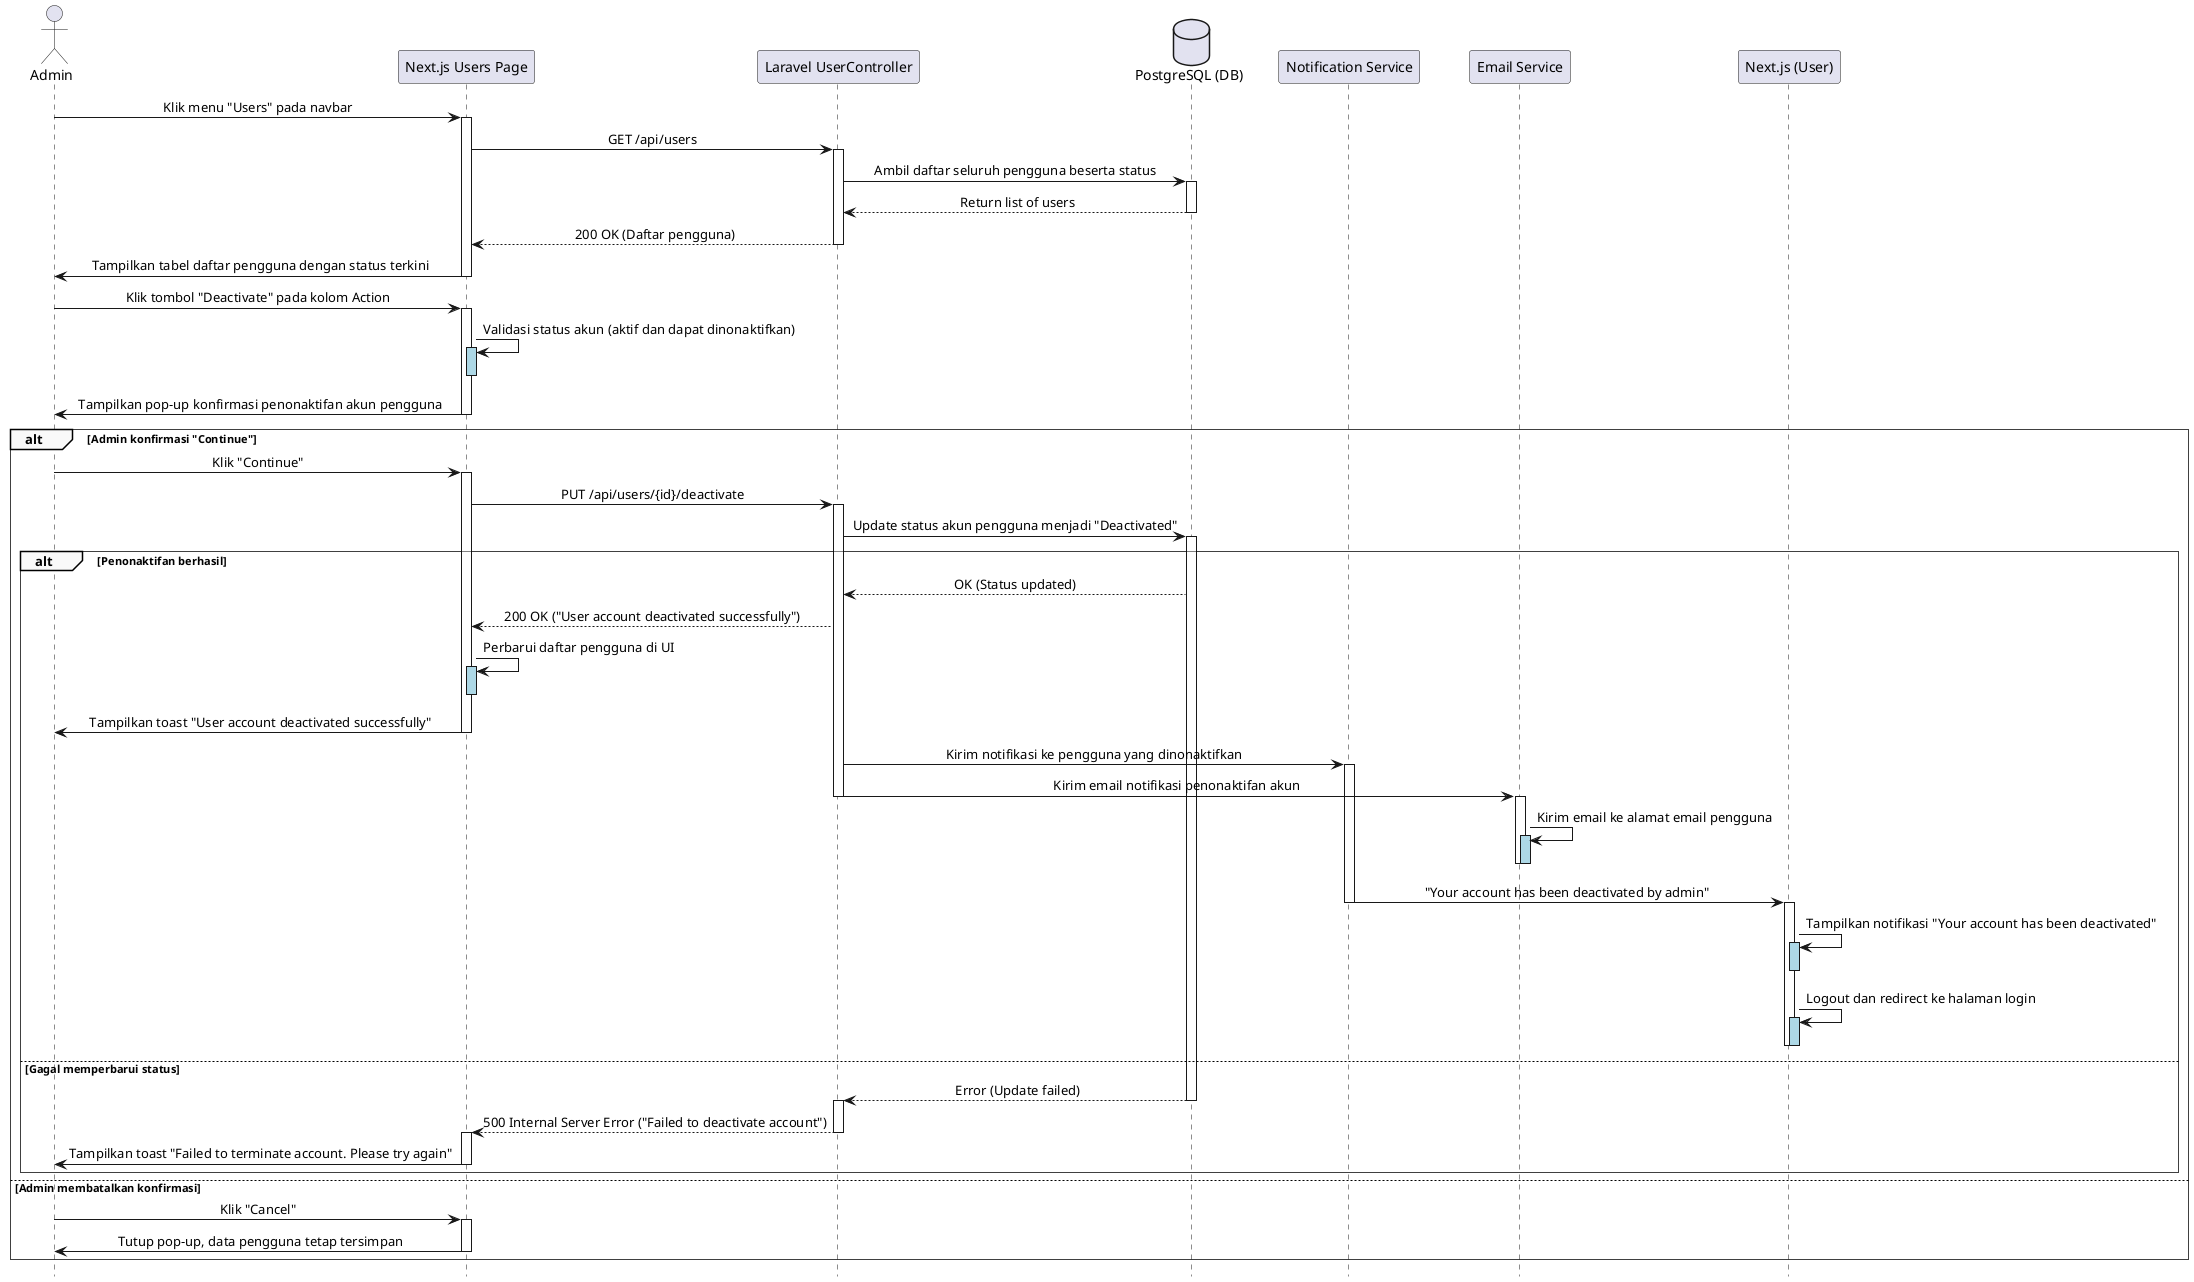 @startuml
' === Styling ===
skinparam sequence {
    LifelineFooterStrategy none
    MessageAlign center
    ArrowThickness 1
    ParticipantPadding 20
    GroupBorderThickness 0.5
    GroupBackgroundColor #F9F9F9
}
hide footbox

' === Participants ===
actor Admin
participant "Next.js Users Page" as FE
participant "Laravel UserController" as BE
database "PostgreSQL (DB)" as DB
participant "Notification Service" as NS
participant "Email Service" as ES
participant "Next.js (User)" as FE_User

' === Akses Data Pengguna ===
    Admin -> FE: Klik menu "Users" pada navbar
    activate FE
    FE -> BE: GET /api/users
    activate BE
    BE -> DB: Ambil daftar seluruh pengguna beserta status
    activate DB
    DB --> BE: Return list of users
    deactivate DB
    BE --> FE: 200 OK (Daftar pengguna)
    deactivate BE
    FE -> Admin: Tampilkan tabel daftar pengguna dengan status terkini
    deactivate FE

' === Proses Penonaktifan Akun ===
    Admin -> FE: Klik tombol "Deactivate" pada kolom Action
    activate FE

    ' === Validasi di frontend ===
    FE -> FE: Validasi status akun (aktif dan dapat dinonaktifkan)
    activate FE #LightBlue
    deactivate FE #LightBlue

    FE -> Admin: Tampilkan pop-up konfirmasi penonaktifan akun pengguna
    deactivate FE

    alt Admin konfirmasi "Continue"
        Admin -> FE: Klik "Continue"
        activate FE
        FE -> BE: PUT /api/users/{id}/deactivate
        activate BE
        BE -> DB: Update status akun pengguna menjadi "Deactivated"
        activate DB

        alt Penonaktifan berhasil
            DB --> BE: OK (Status updated)
            BE --> FE: 200 OK ("User account deactivated successfully")

            FE -> FE: Perbarui daftar pengguna di UI
            activate FE #LightBlue
            deactivate FE #LightBlue

            FE -> Admin: Tampilkan toast "User account deactivated successfully"
            deactivate FE

            ' === Kirim notifikasi ke pengguna terkait ===
            BE -> NS: Kirim notifikasi ke pengguna yang dinonaktifkan
            activate NS
            BE -> ES: Kirim email notifikasi penonaktifan akun
            deactivate BE
            activate ES
            ES -> ES: Kirim email ke alamat email pengguna
            activate ES #LightBlue
            deactivate ES #LightBlue
            deactivate ES

            NS -> FE_User: "Your account has been deactivated by admin"
            deactivate NS


            activate FE_User
            FE_User -> FE_User: Tampilkan notifikasi "Your account has been deactivated"
            activate FE_User #LightBlue
            deactivate FE_User #LightBlue
            FE_User -> FE_User: Logout dan redirect ke halaman login
            activate FE_User #LightBlue
            deactivate FE_User #LightBlue
            deactivate FE_User

        else Gagal memperbarui status
            DB --> BE: Error (Update failed)
            deactivate DB
            activate BE
            BE --> FE: 500 Internal Server Error ("Failed to deactivate account")
            deactivate BE
            activate FE
            FE -> Admin: Tampilkan toast "Failed to terminate account. Please try again"
            deactivate FE
        end

    else Admin membatalkan konfirmasi
        Admin -> FE: Klik "Cancel"
        activate FE
        FE -> Admin: Tutup pop-up, data pengguna tetap tersimpan
        deactivate FE
    end

@enduml